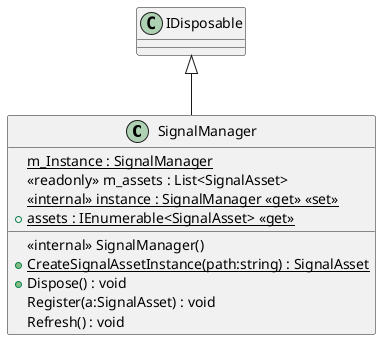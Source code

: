 @startuml
class SignalManager {
    {static} m_Instance : SignalManager
    <<readonly>> m_assets : List<SignalAsset>
    <<internal>> {static} instance : SignalManager <<get>> <<set>>
    <<internal>> SignalManager()
    + {static} assets : IEnumerable<SignalAsset> <<get>>
    + {static} CreateSignalAssetInstance(path:string) : SignalAsset
    + Dispose() : void
    Register(a:SignalAsset) : void
    Refresh() : void
}
IDisposable <|-- SignalManager
@enduml

